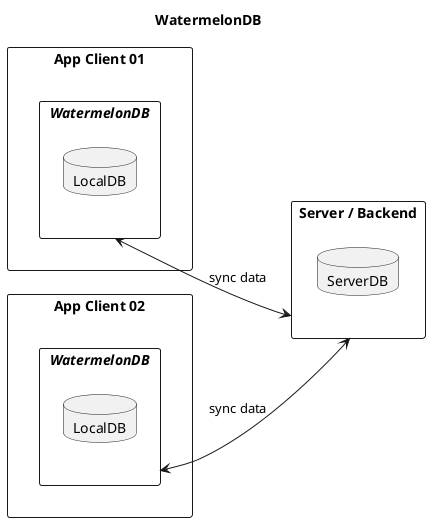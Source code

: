 @startuml
left to right direction

title WatermelonDB

rectangle "App Client 01" as AppClient01 {
    rectangle "//WatermelonDB//" as WM01 {
        database "LocalDB" as LocalDB01
    }
}

rectangle "App Client 02" as AppClient02 {
    rectangle "//WatermelonDB//" as WM02 {
        database "LocalDB" as LocalDB02
    }
}

rectangle "Server / Backend" as Server {
    database "ServerDB" as ServerDB
}

WM01 <--> Server : sync data
WM02 <--> Server : sync data

@enduml